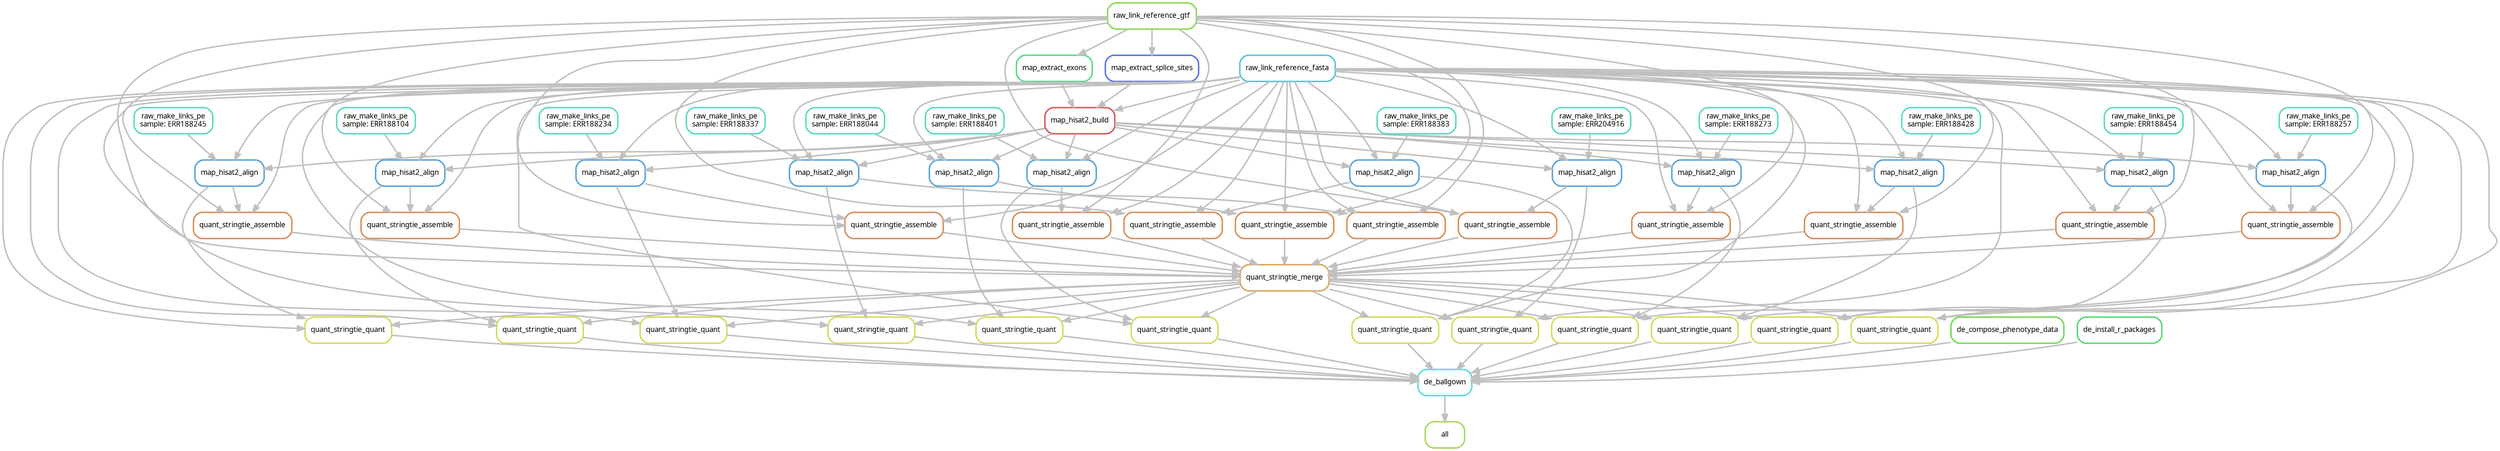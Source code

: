digraph snakemake_dag {
    graph[bgcolor=white, margin=0];
    node[shape=box, style=rounded, fontname=sans,                 fontsize=10, penwidth=2];
    edge[penwidth=2, color=grey];
	0[label = "all", color = "0.23 0.6 0.85", style="rounded"];
	1[label = "de_ballgown", color = "0.50 0.6 0.85", style="rounded"];
	2[label = "quant_stringtie_quant", color = "0.17 0.6 0.85", style="rounded"];
	3[label = "quant_stringtie_merge", color = "0.10 0.6 0.85", style="rounded"];
	4[label = "raw_link_reference_gtf", color = "0.27 0.6 0.85", style="rounded"];
	5[label = "quant_stringtie_assemble", color = "0.07 0.6 0.85", style="rounded"];
	6[label = "map_hisat2_align", color = "0.57 0.6 0.85", style="rounded"];
	7[label = "map_hisat2_build", color = "0.00 0.6 0.85", style="rounded"];
	8[label = "raw_link_reference_fasta", color = "0.53 0.6 0.85", style="rounded"];
	9[label = "map_extract_splice_sites", color = "0.63 0.6 0.85", style="rounded"];
	10[label = "map_extract_exons", color = "0.40 0.6 0.85", style="rounded"];
	11[label = "raw_make_links_pe\nsample: ERR188245", color = "0.47 0.6 0.85", style="rounded"];
	12[label = "quant_stringtie_assemble", color = "0.07 0.6 0.85", style="rounded"];
	13[label = "map_hisat2_align", color = "0.57 0.6 0.85", style="rounded"];
	14[label = "raw_make_links_pe\nsample: ERR188428", color = "0.47 0.6 0.85", style="rounded"];
	15[label = "quant_stringtie_assemble", color = "0.07 0.6 0.85", style="rounded"];
	16[label = "map_hisat2_align", color = "0.57 0.6 0.85", style="rounded"];
	17[label = "raw_make_links_pe\nsample: ERR188337", color = "0.47 0.6 0.85", style="rounded"];
	18[label = "quant_stringtie_assemble", color = "0.07 0.6 0.85", style="rounded"];
	19[label = "map_hisat2_align", color = "0.57 0.6 0.85", style="rounded"];
	20[label = "raw_make_links_pe\nsample: ERR188401", color = "0.47 0.6 0.85", style="rounded"];
	21[label = "quant_stringtie_assemble", color = "0.07 0.6 0.85", style="rounded"];
	22[label = "map_hisat2_align", color = "0.57 0.6 0.85", style="rounded"];
	23[label = "raw_make_links_pe\nsample: ERR188257", color = "0.47 0.6 0.85", style="rounded"];
	24[label = "quant_stringtie_assemble", color = "0.07 0.6 0.85", style="rounded"];
	25[label = "map_hisat2_align", color = "0.57 0.6 0.85", style="rounded"];
	26[label = "raw_make_links_pe\nsample: ERR188383", color = "0.47 0.6 0.85", style="rounded"];
	27[label = "quant_stringtie_assemble", color = "0.07 0.6 0.85", style="rounded"];
	28[label = "map_hisat2_align", color = "0.57 0.6 0.85", style="rounded"];
	29[label = "raw_make_links_pe\nsample: ERR204916", color = "0.47 0.6 0.85", style="rounded"];
	30[label = "quant_stringtie_assemble", color = "0.07 0.6 0.85", style="rounded"];
	31[label = "map_hisat2_align", color = "0.57 0.6 0.85", style="rounded"];
	32[label = "raw_make_links_pe\nsample: ERR188234", color = "0.47 0.6 0.85", style="rounded"];
	33[label = "quant_stringtie_assemble", color = "0.07 0.6 0.85", style="rounded"];
	34[label = "map_hisat2_align", color = "0.57 0.6 0.85", style="rounded"];
	35[label = "raw_make_links_pe\nsample: ERR188273", color = "0.47 0.6 0.85", style="rounded"];
	36[label = "quant_stringtie_assemble", color = "0.07 0.6 0.85", style="rounded"];
	37[label = "map_hisat2_align", color = "0.57 0.6 0.85", style="rounded"];
	38[label = "raw_make_links_pe\nsample: ERR188454", color = "0.47 0.6 0.85", style="rounded"];
	39[label = "quant_stringtie_assemble", color = "0.07 0.6 0.85", style="rounded"];
	40[label = "map_hisat2_align", color = "0.57 0.6 0.85", style="rounded"];
	41[label = "raw_make_links_pe\nsample: ERR188104", color = "0.47 0.6 0.85", style="rounded"];
	42[label = "quant_stringtie_assemble", color = "0.07 0.6 0.85", style="rounded"];
	43[label = "map_hisat2_align", color = "0.57 0.6 0.85", style="rounded"];
	44[label = "raw_make_links_pe\nsample: ERR188044", color = "0.47 0.6 0.85", style="rounded"];
	45[label = "quant_stringtie_quant", color = "0.17 0.6 0.85", style="rounded"];
	46[label = "quant_stringtie_quant", color = "0.17 0.6 0.85", style="rounded"];
	47[label = "quant_stringtie_quant", color = "0.17 0.6 0.85", style="rounded"];
	48[label = "quant_stringtie_quant", color = "0.17 0.6 0.85", style="rounded"];
	49[label = "quant_stringtie_quant", color = "0.17 0.6 0.85", style="rounded"];
	50[label = "quant_stringtie_quant", color = "0.17 0.6 0.85", style="rounded"];
	51[label = "quant_stringtie_quant", color = "0.17 0.6 0.85", style="rounded"];
	52[label = "quant_stringtie_quant", color = "0.17 0.6 0.85", style="rounded"];
	53[label = "quant_stringtie_quant", color = "0.17 0.6 0.85", style="rounded"];
	54[label = "quant_stringtie_quant", color = "0.17 0.6 0.85", style="rounded"];
	55[label = "quant_stringtie_quant", color = "0.17 0.6 0.85", style="rounded"];
	56[label = "de_compose_phenotype_data", color = "0.30 0.6 0.85", style="rounded"];
	57[label = "de_install_r_packages", color = "0.37 0.6 0.85", style="rounded"];
	1 -> 0
	2 -> 1
	45 -> 1
	46 -> 1
	47 -> 1
	48 -> 1
	49 -> 1
	50 -> 1
	51 -> 1
	52 -> 1
	53 -> 1
	54 -> 1
	55 -> 1
	56 -> 1
	57 -> 1
	3 -> 2
	6 -> 2
	8 -> 2
	4 -> 3
	5 -> 3
	12 -> 3
	15 -> 3
	18 -> 3
	21 -> 3
	24 -> 3
	27 -> 3
	30 -> 3
	33 -> 3
	36 -> 3
	39 -> 3
	42 -> 3
	6 -> 5
	4 -> 5
	8 -> 5
	7 -> 6
	11 -> 6
	8 -> 6
	8 -> 7
	9 -> 7
	10 -> 7
	4 -> 9
	4 -> 10
	13 -> 12
	4 -> 12
	8 -> 12
	7 -> 13
	14 -> 13
	8 -> 13
	16 -> 15
	4 -> 15
	8 -> 15
	7 -> 16
	17 -> 16
	8 -> 16
	19 -> 18
	4 -> 18
	8 -> 18
	7 -> 19
	20 -> 19
	8 -> 19
	22 -> 21
	4 -> 21
	8 -> 21
	7 -> 22
	23 -> 22
	8 -> 22
	25 -> 24
	4 -> 24
	8 -> 24
	7 -> 25
	26 -> 25
	8 -> 25
	28 -> 27
	4 -> 27
	8 -> 27
	7 -> 28
	29 -> 28
	8 -> 28
	31 -> 30
	4 -> 30
	8 -> 30
	7 -> 31
	32 -> 31
	8 -> 31
	34 -> 33
	4 -> 33
	8 -> 33
	7 -> 34
	35 -> 34
	8 -> 34
	37 -> 36
	4 -> 36
	8 -> 36
	7 -> 37
	38 -> 37
	8 -> 37
	40 -> 39
	4 -> 39
	8 -> 39
	7 -> 40
	41 -> 40
	8 -> 40
	43 -> 42
	4 -> 42
	8 -> 42
	7 -> 43
	44 -> 43
	8 -> 43
	3 -> 45
	13 -> 45
	8 -> 45
	3 -> 46
	16 -> 46
	8 -> 46
	3 -> 47
	19 -> 47
	8 -> 47
	3 -> 48
	22 -> 48
	8 -> 48
	3 -> 49
	25 -> 49
	8 -> 49
	3 -> 50
	28 -> 50
	8 -> 50
	3 -> 51
	31 -> 51
	8 -> 51
	3 -> 52
	34 -> 52
	8 -> 52
	3 -> 53
	37 -> 53
	8 -> 53
	3 -> 54
	40 -> 54
	8 -> 54
	3 -> 55
	43 -> 55
	8 -> 55
}            
